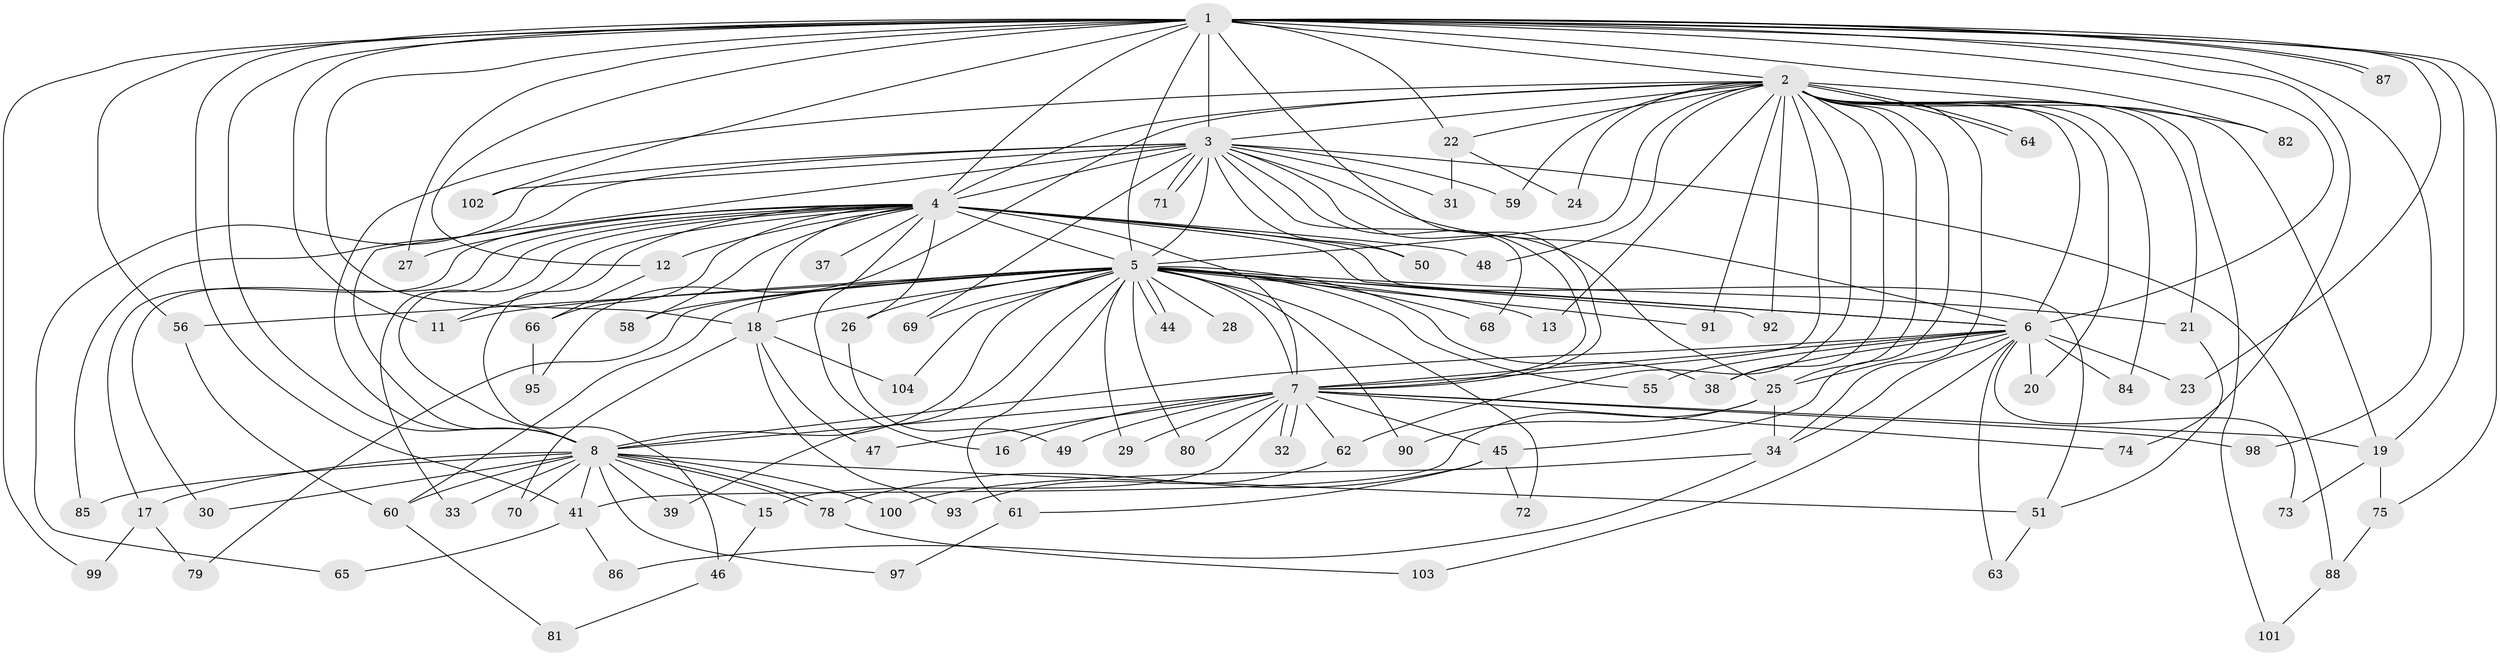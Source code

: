 // original degree distribution, {27: 0.009615384615384616, 30: 0.009615384615384616, 24: 0.009615384615384616, 18: 0.009615384615384616, 22: 0.019230769230769232, 19: 0.009615384615384616, 23: 0.019230769230769232, 17: 0.009615384615384616, 3: 0.18269230769230768, 2: 0.5961538461538461, 4: 0.057692307692307696, 5: 0.057692307692307696, 6: 0.009615384615384616}
// Generated by graph-tools (version 1.1) at 2025/10/02/27/25 16:10:58]
// undirected, 85 vertices, 190 edges
graph export_dot {
graph [start="1"]
  node [color=gray90,style=filled];
  1 [super="+53"];
  2 [super="+42"];
  3 [super="+57"];
  4 [super="+9"];
  5 [super="+10"];
  6 [super="+43"];
  7 [super="+14"];
  8 [super="+96"];
  11 [super="+54"];
  12;
  13;
  15;
  16;
  17;
  18 [super="+36"];
  19 [super="+77"];
  20;
  21;
  22 [super="+35"];
  23;
  24;
  25 [super="+40"];
  26;
  27;
  28;
  29;
  30;
  31;
  32;
  33;
  34 [super="+67"];
  37;
  38 [super="+89"];
  39;
  41 [super="+52"];
  44;
  45 [super="+94"];
  46;
  47;
  48;
  49;
  50;
  51 [super="+76"];
  55;
  56;
  58;
  59;
  60;
  61;
  62;
  63;
  64;
  65;
  66;
  68;
  69;
  70;
  71 [super="+83"];
  72;
  73;
  74;
  75;
  78;
  79;
  80;
  81;
  82;
  84;
  85;
  86;
  87;
  88;
  90;
  91;
  92;
  93;
  95;
  97;
  98;
  99;
  100;
  101;
  102;
  103;
  104;
  1 -- 2;
  1 -- 3 [weight=2];
  1 -- 4 [weight=2];
  1 -- 5 [weight=2];
  1 -- 6;
  1 -- 7;
  1 -- 8;
  1 -- 12;
  1 -- 18;
  1 -- 19;
  1 -- 22 [weight=2];
  1 -- 23;
  1 -- 27;
  1 -- 56;
  1 -- 74;
  1 -- 75;
  1 -- 82;
  1 -- 87;
  1 -- 87;
  1 -- 98;
  1 -- 102;
  1 -- 99;
  1 -- 41;
  1 -- 11;
  2 -- 3 [weight=2];
  2 -- 4 [weight=2];
  2 -- 5 [weight=2];
  2 -- 6;
  2 -- 7;
  2 -- 8;
  2 -- 19;
  2 -- 20;
  2 -- 21;
  2 -- 22;
  2 -- 24;
  2 -- 25;
  2 -- 34;
  2 -- 38;
  2 -- 45;
  2 -- 48;
  2 -- 59;
  2 -- 62;
  2 -- 64;
  2 -- 64;
  2 -- 84;
  2 -- 91;
  2 -- 92;
  2 -- 95;
  2 -- 101;
  2 -- 82;
  2 -- 13;
  3 -- 4 [weight=2];
  3 -- 5 [weight=2];
  3 -- 6;
  3 -- 7;
  3 -- 8;
  3 -- 25;
  3 -- 31;
  3 -- 50;
  3 -- 59;
  3 -- 65;
  3 -- 68;
  3 -- 69;
  3 -- 71 [weight=2];
  3 -- 71;
  3 -- 85;
  3 -- 88;
  3 -- 102;
  4 -- 5 [weight=4];
  4 -- 6 [weight=2];
  4 -- 7 [weight=2];
  4 -- 8 [weight=2];
  4 -- 11;
  4 -- 12;
  4 -- 16;
  4 -- 17;
  4 -- 26;
  4 -- 30;
  4 -- 48;
  4 -- 50;
  4 -- 58;
  4 -- 33;
  4 -- 66;
  4 -- 37;
  4 -- 46;
  4 -- 27;
  4 -- 18;
  4 -- 51;
  5 -- 6 [weight=2];
  5 -- 7 [weight=2];
  5 -- 8 [weight=2];
  5 -- 11;
  5 -- 13 [weight=2];
  5 -- 21;
  5 -- 26;
  5 -- 39;
  5 -- 44;
  5 -- 44;
  5 -- 55;
  5 -- 60;
  5 -- 69;
  5 -- 79;
  5 -- 91;
  5 -- 68;
  5 -- 72;
  5 -- 80;
  5 -- 18;
  5 -- 90;
  5 -- 92;
  5 -- 28;
  5 -- 29;
  5 -- 104;
  5 -- 56;
  5 -- 58;
  5 -- 61;
  5 -- 38;
  6 -- 7 [weight=2];
  6 -- 8;
  6 -- 20;
  6 -- 23;
  6 -- 38;
  6 -- 63;
  6 -- 73;
  6 -- 84;
  6 -- 103;
  6 -- 25;
  6 -- 55;
  6 -- 34;
  7 -- 8;
  7 -- 15;
  7 -- 16;
  7 -- 29;
  7 -- 32;
  7 -- 32;
  7 -- 45;
  7 -- 49;
  7 -- 62;
  7 -- 74;
  7 -- 80;
  7 -- 98;
  7 -- 47;
  7 -- 19;
  8 -- 15;
  8 -- 17;
  8 -- 30;
  8 -- 33;
  8 -- 39;
  8 -- 41;
  8 -- 51;
  8 -- 70;
  8 -- 78;
  8 -- 78;
  8 -- 85;
  8 -- 97;
  8 -- 100;
  8 -- 60;
  12 -- 66;
  15 -- 46;
  17 -- 79;
  17 -- 99;
  18 -- 104;
  18 -- 70;
  18 -- 93;
  18 -- 47;
  19 -- 73;
  19 -- 75;
  21 -- 51;
  22 -- 24;
  22 -- 31;
  25 -- 34 [weight=2];
  25 -- 90;
  25 -- 41;
  26 -- 49;
  34 -- 86;
  34 -- 100;
  41 -- 65;
  41 -- 86;
  45 -- 61;
  45 -- 72;
  45 -- 78;
  46 -- 81;
  51 -- 63;
  56 -- 60;
  60 -- 81;
  61 -- 97;
  62 -- 93;
  66 -- 95;
  75 -- 88;
  78 -- 103;
  88 -- 101;
}
